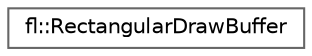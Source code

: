 digraph "Graphical Class Hierarchy"
{
 // LATEX_PDF_SIZE
  bgcolor="transparent";
  edge [fontname=Helvetica,fontsize=10,labelfontname=Helvetica,labelfontsize=10];
  node [fontname=Helvetica,fontsize=10,shape=box,height=0.2,width=0.4];
  rankdir="LR";
  Node0 [id="Node000000",label="fl::RectangularDrawBuffer",height=0.2,width=0.4,color="grey40", fillcolor="white", style="filled",URL="$de/d10/classfl_1_1_rectangular_draw_buffer.html",tooltip=" "];
}
